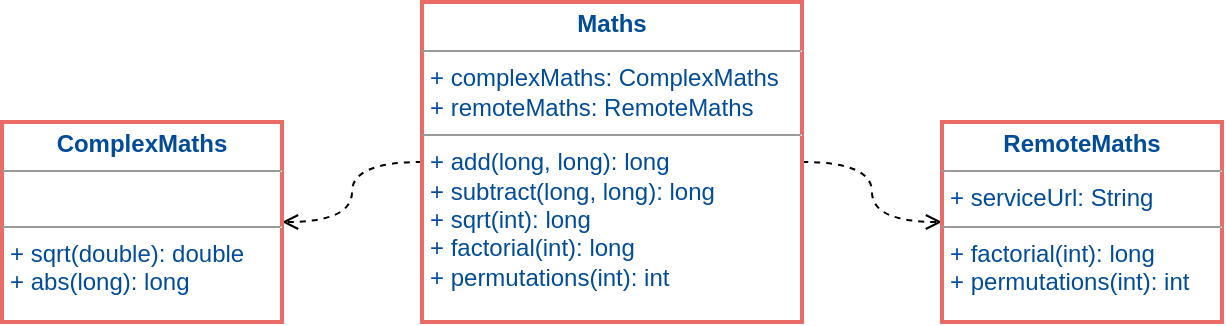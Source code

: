 <mxfile version="21.6.8" type="device">
  <diagram name="Page-1" id="YHFNC7sX1u2mhfQphrZY">
    <mxGraphModel dx="954" dy="619" grid="1" gridSize="10" guides="1" tooltips="1" connect="1" arrows="1" fold="1" page="1" pageScale="1" pageWidth="827" pageHeight="1169" math="0" shadow="0">
      <root>
        <mxCell id="0" />
        <mxCell id="1" parent="0" />
        <mxCell id="LY__6zPMDvEACWqEEriz-8" style="edgeStyle=orthogonalEdgeStyle;rounded=0;orthogonalLoop=1;jettySize=auto;html=1;entryX=1;entryY=0.5;entryDx=0;entryDy=0;dashed=1;endArrow=open;endFill=0;curved=1;" edge="1" parent="1" source="LY__6zPMDvEACWqEEriz-5" target="LY__6zPMDvEACWqEEriz-6">
          <mxGeometry relative="1" as="geometry" />
        </mxCell>
        <mxCell id="LY__6zPMDvEACWqEEriz-9" style="edgeStyle=orthogonalEdgeStyle;rounded=0;orthogonalLoop=1;jettySize=auto;html=1;entryX=0;entryY=0.5;entryDx=0;entryDy=0;dashed=1;endArrow=open;endFill=0;curved=1;" edge="1" parent="1" source="LY__6zPMDvEACWqEEriz-5" target="LY__6zPMDvEACWqEEriz-7">
          <mxGeometry relative="1" as="geometry" />
        </mxCell>
        <mxCell id="LY__6zPMDvEACWqEEriz-5" value="&lt;p style=&quot;margin:0px;margin-top:4px;text-align:center;&quot;&gt;&lt;b&gt;&lt;font color=&quot;#004c99&quot;&gt;Maths&lt;/font&gt;&lt;/b&gt;&lt;/p&gt;&lt;hr size=&quot;1&quot;&gt;&lt;p style=&quot;margin:0px;margin-left:4px;&quot;&gt;&lt;font color=&quot;#004c99&quot;&gt;+ complexMaths: ComplexMaths&lt;/font&gt;&lt;/p&gt;&lt;p style=&quot;margin:0px;margin-left:4px;&quot;&gt;&lt;font color=&quot;#004c99&quot;&gt;+&amp;nbsp;remoteMaths&lt;span style=&quot;background-color: initial;&quot;&gt;:&amp;nbsp;&lt;/span&gt;RemoteMaths&lt;/font&gt;&lt;/p&gt;&lt;hr size=&quot;1&quot;&gt;&lt;p style=&quot;margin:0px;margin-left:4px;&quot;&gt;&lt;font color=&quot;#004c99&quot;&gt;+&amp;nbsp;add&lt;span style=&quot;background-color: initial;&quot;&gt;(long, long): long&lt;/span&gt;&lt;/font&gt;&lt;/p&gt;&lt;p style=&quot;margin:0px;margin-left:4px;&quot;&gt;&lt;font color=&quot;#004c99&quot;&gt;+&amp;nbsp;subtract&lt;span style=&quot;background-color: initial;&quot;&gt;(long, long): long&lt;/span&gt;&lt;/font&gt;&lt;/p&gt;&lt;p style=&quot;margin:0px;margin-left:4px;&quot;&gt;&lt;font color=&quot;#004c99&quot;&gt;+&amp;nbsp;sqrt&lt;span style=&quot;border-color: var(--border-color); background-color: initial;&quot;&gt;(int): long&lt;/span&gt;&lt;span style=&quot;background-color: initial;&quot;&gt;&lt;br&gt;&lt;/span&gt;&lt;/font&gt;&lt;/p&gt;&lt;p style=&quot;margin:0px;margin-left:4px;&quot;&gt;&lt;span style=&quot;border-color: var(--border-color); background-color: initial;&quot;&gt;&lt;font color=&quot;#004c99&quot;&gt;+&amp;nbsp;factorial(int): long&lt;br&gt;&lt;/font&gt;&lt;/span&gt;&lt;/p&gt;&lt;p style=&quot;margin:0px;margin-left:4px;&quot;&gt;&lt;span style=&quot;border-color: var(--border-color); background-color: initial;&quot;&gt;&lt;font color=&quot;#004c99&quot;&gt;+&amp;nbsp;permutations(int): int&lt;/font&gt;&lt;br&gt;&lt;/span&gt;&lt;/p&gt;" style="verticalAlign=top;align=left;overflow=fill;fontSize=12;fontFamily=Helvetica;html=1;whiteSpace=wrap;strokeColor=#EA6B66;strokeWidth=2;" vertex="1" parent="1">
          <mxGeometry x="300" y="40" width="190" height="160" as="geometry" />
        </mxCell>
        <mxCell id="LY__6zPMDvEACWqEEriz-6" value="&lt;p style=&quot;margin:0px;margin-top:4px;text-align:center;&quot;&gt;&lt;b&gt;&lt;font color=&quot;#004c99&quot;&gt;ComplexMaths&lt;/font&gt;&lt;/b&gt;&lt;/p&gt;&lt;hr size=&quot;1&quot;&gt;&lt;p style=&quot;margin:0px;margin-left:4px;&quot;&gt;&lt;br&gt;&lt;/p&gt;&lt;hr size=&quot;1&quot;&gt;&lt;p style=&quot;margin:0px;margin-left:4px;&quot;&gt;&lt;font color=&quot;#004c99&quot;&gt;+&amp;nbsp;sqrt&lt;span style=&quot;background-color: initial;&quot;&gt;(double): double&lt;/span&gt;&lt;/font&gt;&lt;/p&gt;&lt;p style=&quot;margin:0px;margin-left:4px;&quot;&gt;&lt;font color=&quot;#004c99&quot;&gt;+&amp;nbsp;abs&lt;span style=&quot;background-color: initial;&quot;&gt;(long): long&lt;/span&gt;&lt;/font&gt;&lt;/p&gt;" style="verticalAlign=top;align=left;overflow=fill;fontSize=12;fontFamily=Helvetica;html=1;whiteSpace=wrap;strokeColor=#EA6B66;strokeWidth=2;" vertex="1" parent="1">
          <mxGeometry x="90" y="100" width="140" height="100" as="geometry" />
        </mxCell>
        <mxCell id="LY__6zPMDvEACWqEEriz-7" value="&lt;p style=&quot;margin:0px;margin-top:4px;text-align:center;&quot;&gt;&lt;b&gt;&lt;font color=&quot;#004c99&quot;&gt;RemoteMaths&lt;/font&gt;&lt;/b&gt;&lt;/p&gt;&lt;hr size=&quot;1&quot;&gt;&lt;p style=&quot;margin:0px;margin-left:4px;&quot;&gt;&lt;font color=&quot;#004c99&quot;&gt;+ serviceUrl: String&lt;br&gt;&lt;/font&gt;&lt;/p&gt;&lt;hr size=&quot;1&quot;&gt;&lt;p style=&quot;margin:0px;margin-left:4px;&quot;&gt;&lt;font color=&quot;#004c99&quot;&gt;+&amp;nbsp;factorial&lt;span style=&quot;background-color: initial;&quot;&gt;(int): long&lt;/span&gt;&lt;/font&gt;&lt;/p&gt;&lt;p style=&quot;margin:0px;margin-left:4px;&quot;&gt;&lt;font color=&quot;#004c99&quot;&gt;+&amp;nbsp;permutations&lt;span style=&quot;background-color: initial;&quot;&gt;(int): int&lt;/span&gt;&lt;/font&gt;&lt;/p&gt;" style="verticalAlign=top;align=left;overflow=fill;fontSize=12;fontFamily=Helvetica;html=1;whiteSpace=wrap;strokeColor=#EA6B66;strokeWidth=2;" vertex="1" parent="1">
          <mxGeometry x="560" y="100" width="140" height="100" as="geometry" />
        </mxCell>
      </root>
    </mxGraphModel>
  </diagram>
</mxfile>
